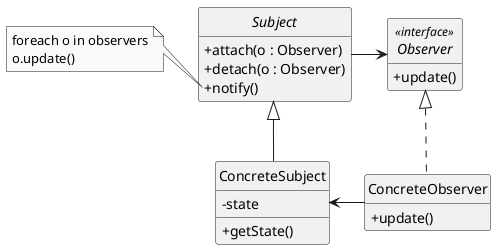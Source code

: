 @startuml Observer
hide circle
hide empty members
skinparam classAttributeIconSize 0
skinparam monochrome true

abstract Subject {
  +attach(o : Observer)
  +detach(o : Observer)
  +notify()
}

class ConcreteSubject {
  -state
  +getState()
}

interface Observer <<interface>> {
  +update()
}

class ConcreteObserver {
  +update()
}

Observer <|.down. ConcreteObserver
ConcreteObserver -left-> ConcreteSubject
Subject -right-> Observer
ConcreteSubject -up-|> Subject

note left of Subject::notify
  foreach o in observers
  o.update()
end note

@enduml

#TODO controllare observer
